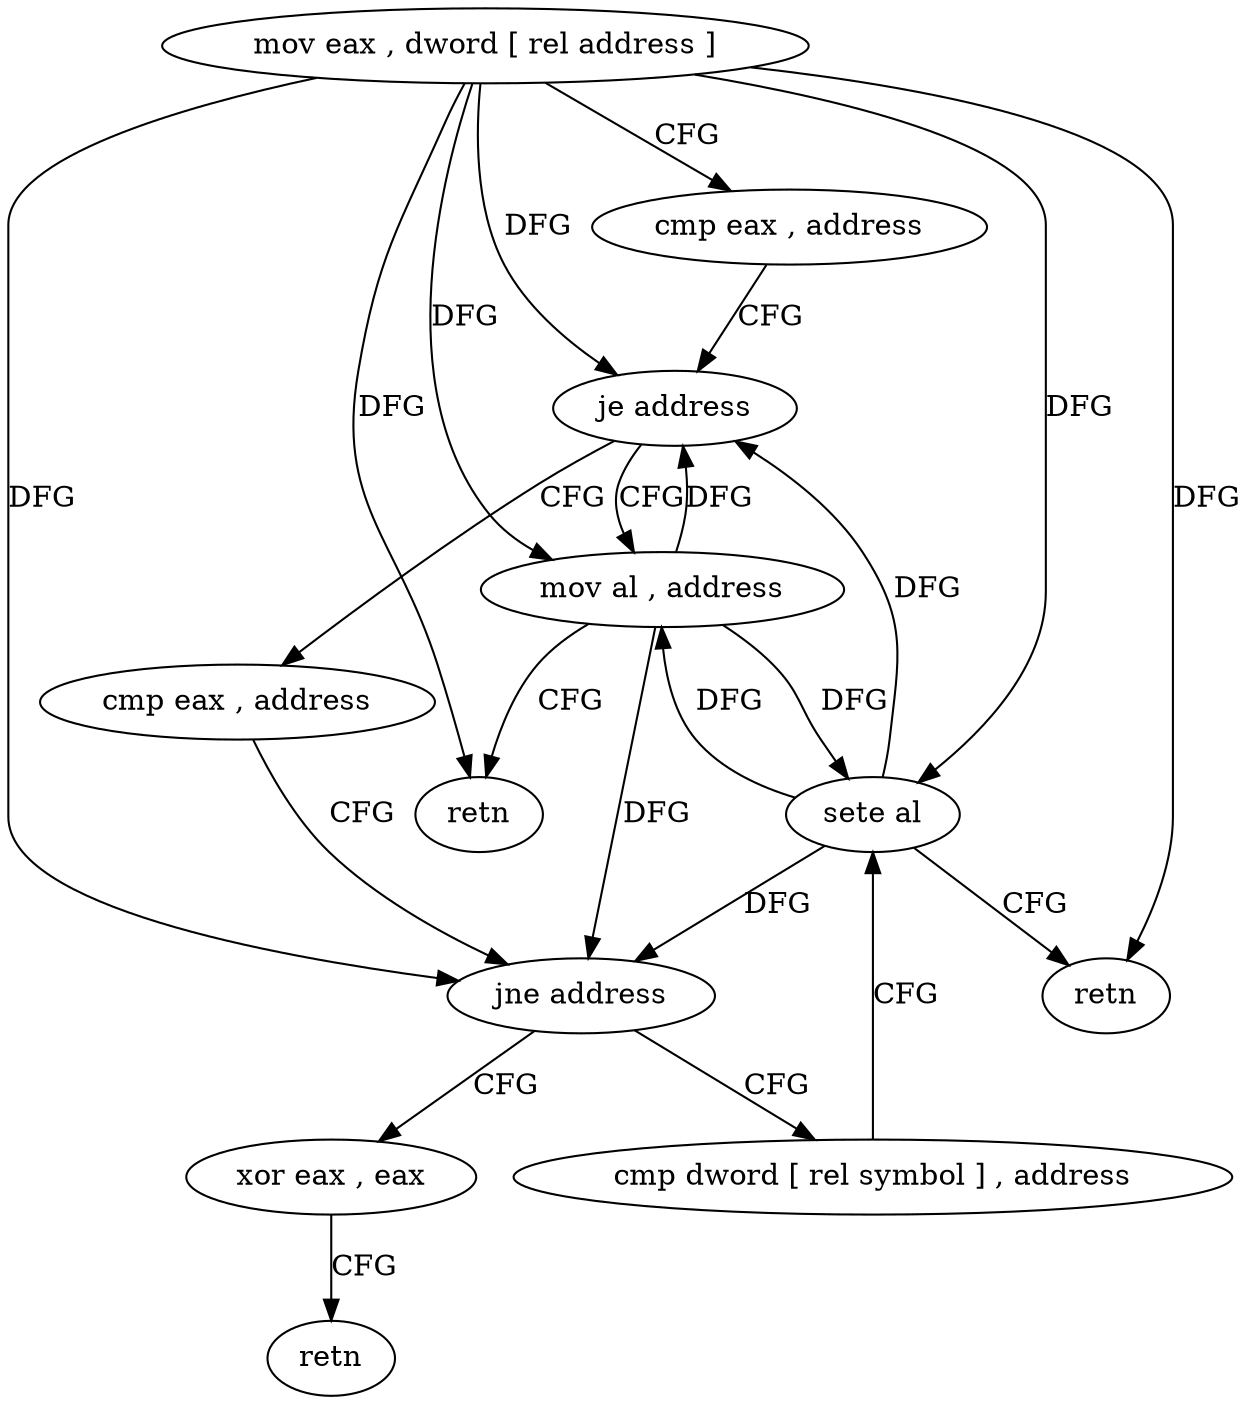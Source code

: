 digraph "func" {
"4228784" [label = "mov eax , dword [ rel address ]" ]
"4228790" [label = "cmp eax , address" ]
"4228793" [label = "je address" ]
"4228811" [label = "mov al , address" ]
"4228795" [label = "cmp eax , address" ]
"4228813" [label = "retn" ]
"4228798" [label = "jne address" ]
"4228814" [label = "xor eax , eax" ]
"4228800" [label = "cmp dword [ rel symbol ] , address" ]
"4228816" [label = "retn" ]
"4228807" [label = "sete al" ]
"4228810" [label = "retn" ]
"4228784" -> "4228790" [ label = "CFG" ]
"4228784" -> "4228793" [ label = "DFG" ]
"4228784" -> "4228811" [ label = "DFG" ]
"4228784" -> "4228813" [ label = "DFG" ]
"4228784" -> "4228798" [ label = "DFG" ]
"4228784" -> "4228807" [ label = "DFG" ]
"4228784" -> "4228810" [ label = "DFG" ]
"4228790" -> "4228793" [ label = "CFG" ]
"4228793" -> "4228811" [ label = "CFG" ]
"4228793" -> "4228795" [ label = "CFG" ]
"4228811" -> "4228813" [ label = "CFG" ]
"4228811" -> "4228793" [ label = "DFG" ]
"4228811" -> "4228798" [ label = "DFG" ]
"4228811" -> "4228807" [ label = "DFG" ]
"4228795" -> "4228798" [ label = "CFG" ]
"4228798" -> "4228814" [ label = "CFG" ]
"4228798" -> "4228800" [ label = "CFG" ]
"4228814" -> "4228816" [ label = "CFG" ]
"4228800" -> "4228807" [ label = "CFG" ]
"4228807" -> "4228810" [ label = "CFG" ]
"4228807" -> "4228793" [ label = "DFG" ]
"4228807" -> "4228811" [ label = "DFG" ]
"4228807" -> "4228798" [ label = "DFG" ]
}
